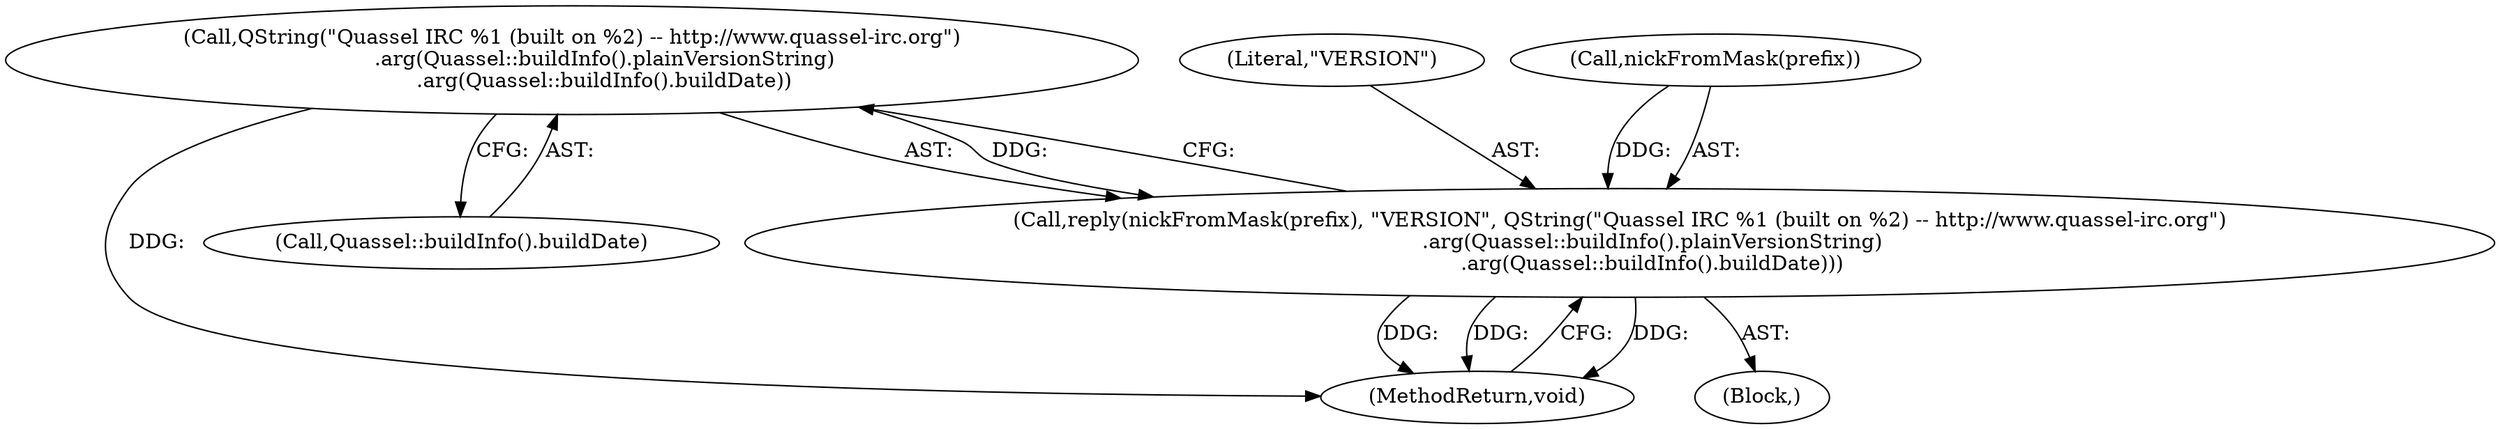 digraph "1_quassel_a4ca568cdf68cf4a0343eb161518dc8e50cea87d_3@del" {
"1000121" [label="(Call,QString(\"Quassel IRC %1 (built on %2) -- http://www.quassel-irc.org\")\n          .arg(Quassel::buildInfo().plainVersionString)\n          .arg(Quassel::buildInfo().buildDate))"];
"1000117" [label="(Call,reply(nickFromMask(prefix), \"VERSION\", QString(\"Quassel IRC %1 (built on %2) -- http://www.quassel-irc.org\")\n          .arg(Quassel::buildInfo().plainVersionString)\n          .arg(Quassel::buildInfo().buildDate)))"];
"1000120" [label="(Literal,\"VERSION\")"];
"1000117" [label="(Call,reply(nickFromMask(prefix), \"VERSION\", QString(\"Quassel IRC %1 (built on %2) -- http://www.quassel-irc.org\")\n          .arg(Quassel::buildInfo().plainVersionString)\n          .arg(Quassel::buildInfo().buildDate)))"];
"1000118" [label="(Call,nickFromMask(prefix))"];
"1000132" [label="(MethodReturn,void)"];
"1000122" [label="(Call,Quassel::buildInfo().buildDate)"];
"1000110" [label="(Block,)"];
"1000121" [label="(Call,QString(\"Quassel IRC %1 (built on %2) -- http://www.quassel-irc.org\")\n          .arg(Quassel::buildInfo().plainVersionString)\n          .arg(Quassel::buildInfo().buildDate))"];
"1000121" -> "1000117"  [label="AST: "];
"1000121" -> "1000122"  [label="CFG: "];
"1000122" -> "1000121"  [label="AST: "];
"1000117" -> "1000121"  [label="CFG: "];
"1000121" -> "1000132"  [label="DDG: "];
"1000121" -> "1000117"  [label="DDG: "];
"1000117" -> "1000110"  [label="AST: "];
"1000118" -> "1000117"  [label="AST: "];
"1000120" -> "1000117"  [label="AST: "];
"1000132" -> "1000117"  [label="CFG: "];
"1000117" -> "1000132"  [label="DDG: "];
"1000117" -> "1000132"  [label="DDG: "];
"1000117" -> "1000132"  [label="DDG: "];
"1000118" -> "1000117"  [label="DDG: "];
}
